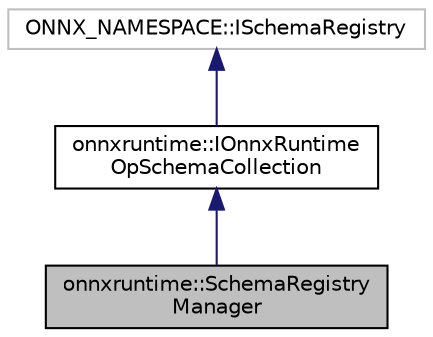 digraph "onnxruntime::SchemaRegistryManager"
{
  edge [fontname="Helvetica",fontsize="10",labelfontname="Helvetica",labelfontsize="10"];
  node [fontname="Helvetica",fontsize="10",shape=record];
  Node3 [label="onnxruntime::SchemaRegistry\lManager",height=0.2,width=0.4,color="black", fillcolor="grey75", style="filled", fontcolor="black"];
  Node4 -> Node3 [dir="back",color="midnightblue",fontsize="10",style="solid",fontname="Helvetica"];
  Node4 [label="onnxruntime::IOnnxRuntime\lOpSchemaCollection",height=0.2,width=0.4,color="black", fillcolor="white", style="filled",URL="$classonnxruntime_1_1IOnnxRuntimeOpSchemaCollection.html"];
  Node5 -> Node4 [dir="back",color="midnightblue",fontsize="10",style="solid",fontname="Helvetica"];
  Node5 [label="ONNX_NAMESPACE::ISchemaRegistry",height=0.2,width=0.4,color="grey75", fillcolor="white", style="filled"];
}
